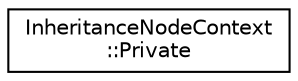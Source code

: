 digraph "类继承关系图"
{
 // INTERACTIVE_SVG=YES
 // LATEX_PDF_SIZE
  edge [fontname="Helvetica",fontsize="10",labelfontname="Helvetica",labelfontsize="10"];
  node [fontname="Helvetica",fontsize="10",shape=record];
  rankdir="LR";
  Node0 [label="InheritanceNodeContext\l::Private",height=0.2,width=0.4,color="black", fillcolor="white", style="filled",URL="$d7/d5e/class_inheritance_node_context_1_1_private.html",tooltip=" "];
}
